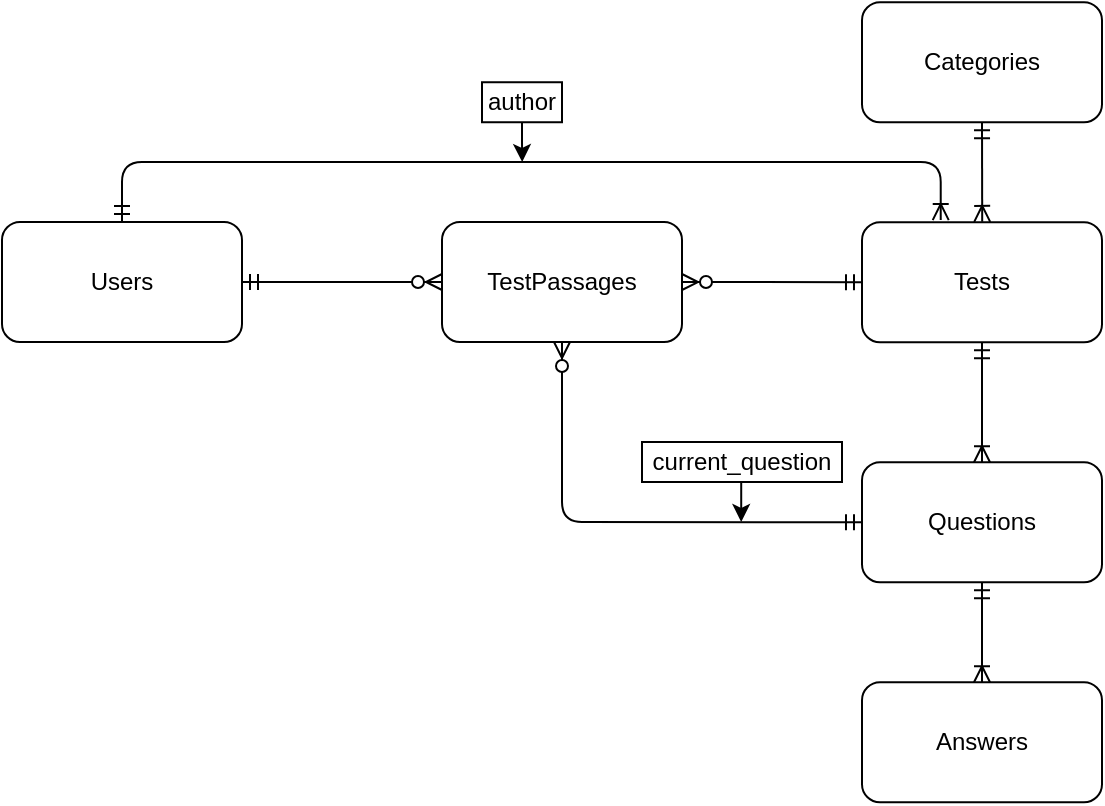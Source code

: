 <mxfile version="13.1.13" type="github"><diagram id="ENJVEYik_WQE03Sv8Szw" name="Page-1"><mxGraphModel dx="2066" dy="1131" grid="1" gridSize="10" guides="1" tooltips="1" connect="1" arrows="1" fold="1" page="1" pageScale="1" pageWidth="850" pageHeight="1100" math="0" shadow="0"><root><mxCell id="0"/><mxCell id="1" parent="0"/><mxCell id="LId1xh7_MSSPRMRG-Ox_-1" value="Users" style="rounded=1;whiteSpace=wrap;html=1;" parent="1" vertex="1"><mxGeometry x="110" y="140" width="120" height="60" as="geometry"/></mxCell><mxCell id="LId1xh7_MSSPRMRG-Ox_-2" value="Answers" style="rounded=1;whiteSpace=wrap;html=1;" parent="1" vertex="1"><mxGeometry x="540" y="370.12" width="120" height="60" as="geometry"/></mxCell><mxCell id="LId1xh7_MSSPRMRG-Ox_-3" value="Categories" style="rounded=1;whiteSpace=wrap;html=1;" parent="1" vertex="1"><mxGeometry x="540" y="30.12" width="120" height="60" as="geometry"/></mxCell><mxCell id="LId1xh7_MSSPRMRG-Ox_-4" value="TestPassages" style="rounded=1;whiteSpace=wrap;html=1;" parent="1" vertex="1"><mxGeometry x="330" y="140" width="120" height="60" as="geometry"/></mxCell><mxCell id="LId1xh7_MSSPRMRG-Ox_-5" value="Questions" style="rounded=1;whiteSpace=wrap;html=1;" parent="1" vertex="1"><mxGeometry x="540" y="260.12" width="120" height="60" as="geometry"/></mxCell><mxCell id="LId1xh7_MSSPRMRG-Ox_-6" value="Tests" style="rounded=1;whiteSpace=wrap;html=1;" parent="1" vertex="1"><mxGeometry x="540" y="140.12" width="120" height="60" as="geometry"/></mxCell><mxCell id="LId1xh7_MSSPRMRG-Ox_-7" value="" style="fontSize=12;html=1;endArrow=ERoneToMany;startArrow=ERmandOne;entryX=0.5;entryY=0;exitX=0.5;exitY=1;" parent="1" source="LId1xh7_MSSPRMRG-Ox_-5" target="LId1xh7_MSSPRMRG-Ox_-2" edge="1"><mxGeometry width="100" height="100" relative="1" as="geometry"><mxPoint x="560" y="350.12" as="sourcePoint"/><mxPoint x="200" y="450.12" as="targetPoint"/></mxGeometry></mxCell><mxCell id="LId1xh7_MSSPRMRG-Ox_-8" value="" style="fontSize=12;html=1;endArrow=ERoneToMany;startArrow=ERmandOne;entryX=0.5;entryY=0;exitX=0.5;exitY=1;" parent="1" source="LId1xh7_MSSPRMRG-Ox_-6" target="LId1xh7_MSSPRMRG-Ox_-5" edge="1"><mxGeometry width="100" height="100" relative="1" as="geometry"><mxPoint x="100" y="550.12" as="sourcePoint"/><mxPoint x="200" y="450.12" as="targetPoint"/></mxGeometry></mxCell><mxCell id="LId1xh7_MSSPRMRG-Ox_-9" value="" style="fontSize=12;html=1;endArrow=ERzeroToMany;startArrow=ERmandOne;entryX=1;entryY=0.5;exitX=0;exitY=0.5;" parent="1" source="LId1xh7_MSSPRMRG-Ox_-6" target="LId1xh7_MSSPRMRG-Ox_-4" edge="1"><mxGeometry width="100" height="100" relative="1" as="geometry"><mxPoint x="110" y="550" as="sourcePoint"/><mxPoint x="210" y="450" as="targetPoint"/></mxGeometry></mxCell><mxCell id="LId1xh7_MSSPRMRG-Ox_-10" value="" style="fontSize=12;html=1;endArrow=ERzeroToMany;startArrow=ERmandOne;entryX=0;entryY=0.5;" parent="1" source="LId1xh7_MSSPRMRG-Ox_-1" target="LId1xh7_MSSPRMRG-Ox_-4" edge="1"><mxGeometry width="100" height="100" relative="1" as="geometry"><mxPoint x="250" y="210" as="sourcePoint"/><mxPoint x="230.103" y="169.466" as="targetPoint"/></mxGeometry></mxCell><mxCell id="LId1xh7_MSSPRMRG-Ox_-11" value="" style="fontSize=12;html=1;endArrow=ERoneToMany;startArrow=ERmandOne;entryX=0.5;entryY=0;" parent="1" edge="1"><mxGeometry width="100" height="100" relative="1" as="geometry"><mxPoint x="600" y="90.12" as="sourcePoint"/><mxPoint x="600.103" y="139.93" as="targetPoint"/></mxGeometry></mxCell><mxCell id="LId1xh7_MSSPRMRG-Ox_-12" value="" style="edgeStyle=elbowEdgeStyle;fontSize=12;html=1;endArrow=ERoneToMany;startArrow=ERmandOne;elbow=vertical;exitX=0.5;exitY=0;entryX=0.328;entryY=-0.018;entryPerimeter=0;" parent="1" source="LId1xh7_MSSPRMRG-Ox_-1" target="LId1xh7_MSSPRMRG-Ox_-6" edge="1"><mxGeometry width="100" height="100" relative="1" as="geometry"><mxPoint x="170" y="140" as="sourcePoint"/><mxPoint x="520" y="120" as="targetPoint"/><Array as="points"><mxPoint x="380" y="110"/></Array></mxGeometry></mxCell><mxCell id="LId1xh7_MSSPRMRG-Ox_-13" style="edgeStyle=elbowEdgeStyle;rounded=0;elbow=vertical;html=1;exitX=0.5;exitY=1;jettySize=auto;orthogonalLoop=1;" parent="1" source="LId1xh7_MSSPRMRG-Ox_-14" edge="1"><mxGeometry relative="1" as="geometry"><mxPoint x="370.103" y="110" as="targetPoint"/></mxGeometry></mxCell><mxCell id="LId1xh7_MSSPRMRG-Ox_-14" value="author" style="text;html=1;strokeColor=#000000;fillColor=none;align=center;verticalAlign=middle;whiteSpace=wrap;rounded=0;" parent="1" vertex="1"><mxGeometry x="350" y="70.121" width="40" height="20" as="geometry"/></mxCell><mxCell id="LId1xh7_MSSPRMRG-Ox_-15" value="" style="fontSize=12;html=1;endArrow=ERzeroToMany;startArrow=ERmandOne;entryX=0.5;entryY=1;exitX=0;exitY=0.5;" parent="1" source="LId1xh7_MSSPRMRG-Ox_-5" target="LId1xh7_MSSPRMRG-Ox_-4" edge="1"><mxGeometry width="100" height="100" relative="1" as="geometry"><mxPoint x="350" y="270" as="sourcePoint"/><mxPoint x="450.103" y="270" as="targetPoint"/><Array as="points"><mxPoint x="390" y="290"/></Array></mxGeometry></mxCell><mxCell id="LId1xh7_MSSPRMRG-Ox_-16" value="current_question" style="text;html=1;strokeColor=#000000;fillColor=none;align=center;verticalAlign=middle;whiteSpace=wrap;rounded=0;" parent="1" vertex="1"><mxGeometry x="430" y="250" width="100" height="20" as="geometry"/></mxCell><mxCell id="LId1xh7_MSSPRMRG-Ox_-17" style="edgeStyle=elbowEdgeStyle;rounded=0;elbow=vertical;html=1;exitX=0.5;exitY=1;jettySize=auto;orthogonalLoop=1;" parent="1" edge="1"><mxGeometry relative="1" as="geometry"><mxPoint x="479.603" y="290" as="targetPoint"/><mxPoint x="479.603" y="270" as="sourcePoint"/></mxGeometry></mxCell></root></mxGraphModel></diagram></mxfile>